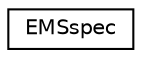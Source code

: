 digraph "Graphical Class Hierarchy"
{
  edge [fontname="Helvetica",fontsize="10",labelfontname="Helvetica",labelfontsize="10"];
  node [fontname="Helvetica",fontsize="10",shape=record];
  rankdir="LR";
  Node1 [label="EMSspec",height=0.2,width=0.4,color="black", fillcolor="white", style="filled",URL="$union_e_m_sspec.html"];
}
